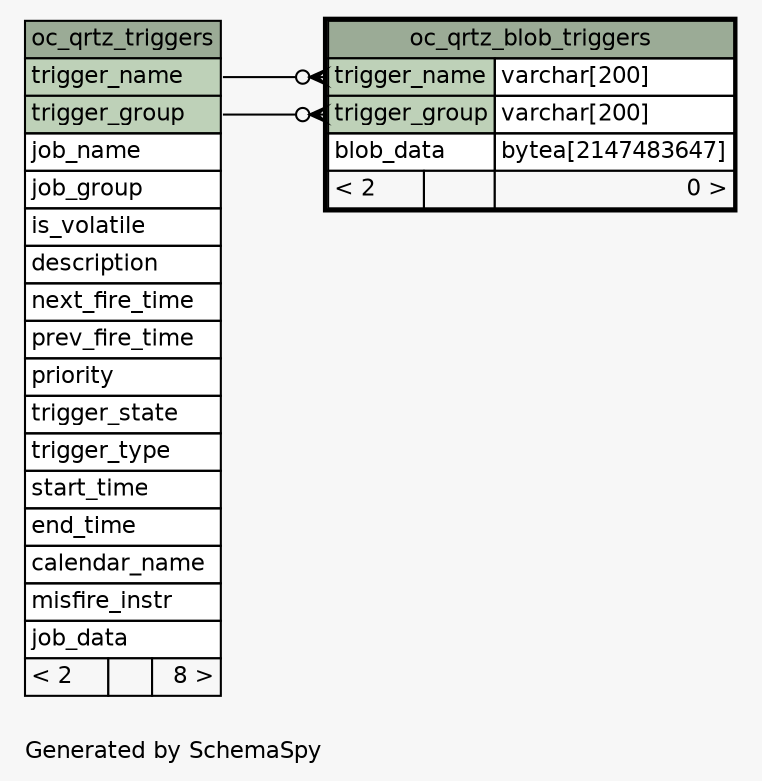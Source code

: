 // dot 2.28.0 on Windows Vista 6.0
// SchemaSpy rev 590
digraph "oneDegreeRelationshipsDiagram" {
  graph [
    rankdir="RL"
    bgcolor="#f7f7f7"
    label="\nGenerated by SchemaSpy"
    labeljust="l"
    nodesep="0.18"
    ranksep="0.46"
    fontname="Helvetica"
    fontsize="11"
  ];
  node [
    fontname="Helvetica"
    fontsize="11"
    shape="plaintext"
  ];
  edge [
    arrowsize="0.8"
  ];
  "oc_qrtz_blob_triggers":"trigger_group":w -> "oc_qrtz_triggers":"trigger_group":e [arrowhead=none dir=back arrowtail=crowodot];
  "oc_qrtz_blob_triggers":"trigger_name":w -> "oc_qrtz_triggers":"trigger_name":e [arrowhead=none dir=back arrowtail=crowodot];
  "oc_qrtz_blob_triggers" [
    label=<
    <TABLE BORDER="2" CELLBORDER="1" CELLSPACING="0" BGCOLOR="#ffffff">
      <TR><TD COLSPAN="3" BGCOLOR="#9bab96" ALIGN="CENTER">oc_qrtz_blob_triggers</TD></TR>
      <TR><TD PORT="trigger_name" COLSPAN="2" BGCOLOR="#bed1b8" ALIGN="LEFT">trigger_name</TD><TD PORT="trigger_name.type" ALIGN="LEFT">varchar[200]</TD></TR>
      <TR><TD PORT="trigger_group" COLSPAN="2" BGCOLOR="#bed1b8" ALIGN="LEFT">trigger_group</TD><TD PORT="trigger_group.type" ALIGN="LEFT">varchar[200]</TD></TR>
      <TR><TD PORT="blob_data" COLSPAN="2" ALIGN="LEFT">blob_data</TD><TD PORT="blob_data.type" ALIGN="LEFT">bytea[2147483647]</TD></TR>
      <TR><TD ALIGN="LEFT" BGCOLOR="#f7f7f7">&lt; 2</TD><TD ALIGN="RIGHT" BGCOLOR="#f7f7f7">  </TD><TD ALIGN="RIGHT" BGCOLOR="#f7f7f7">0 &gt;</TD></TR>
    </TABLE>>
    URL="oc_qrtz_blob_triggers.html"
    tooltip="oc_qrtz_blob_triggers"
  ];
  "oc_qrtz_triggers" [
    label=<
    <TABLE BORDER="0" CELLBORDER="1" CELLSPACING="0" BGCOLOR="#ffffff">
      <TR><TD COLSPAN="3" BGCOLOR="#9bab96" ALIGN="CENTER">oc_qrtz_triggers</TD></TR>
      <TR><TD PORT="trigger_name" COLSPAN="3" BGCOLOR="#bed1b8" ALIGN="LEFT">trigger_name</TD></TR>
      <TR><TD PORT="trigger_group" COLSPAN="3" BGCOLOR="#bed1b8" ALIGN="LEFT">trigger_group</TD></TR>
      <TR><TD PORT="job_name" COLSPAN="3" ALIGN="LEFT">job_name</TD></TR>
      <TR><TD PORT="job_group" COLSPAN="3" ALIGN="LEFT">job_group</TD></TR>
      <TR><TD PORT="is_volatile" COLSPAN="3" ALIGN="LEFT">is_volatile</TD></TR>
      <TR><TD PORT="description" COLSPAN="3" ALIGN="LEFT">description</TD></TR>
      <TR><TD PORT="next_fire_time" COLSPAN="3" ALIGN="LEFT">next_fire_time</TD></TR>
      <TR><TD PORT="prev_fire_time" COLSPAN="3" ALIGN="LEFT">prev_fire_time</TD></TR>
      <TR><TD PORT="priority" COLSPAN="3" ALIGN="LEFT">priority</TD></TR>
      <TR><TD PORT="trigger_state" COLSPAN="3" ALIGN="LEFT">trigger_state</TD></TR>
      <TR><TD PORT="trigger_type" COLSPAN="3" ALIGN="LEFT">trigger_type</TD></TR>
      <TR><TD PORT="start_time" COLSPAN="3" ALIGN="LEFT">start_time</TD></TR>
      <TR><TD PORT="end_time" COLSPAN="3" ALIGN="LEFT">end_time</TD></TR>
      <TR><TD PORT="calendar_name" COLSPAN="3" ALIGN="LEFT">calendar_name</TD></TR>
      <TR><TD PORT="misfire_instr" COLSPAN="3" ALIGN="LEFT">misfire_instr</TD></TR>
      <TR><TD PORT="job_data" COLSPAN="3" ALIGN="LEFT">job_data</TD></TR>
      <TR><TD ALIGN="LEFT" BGCOLOR="#f7f7f7">&lt; 2</TD><TD ALIGN="RIGHT" BGCOLOR="#f7f7f7">  </TD><TD ALIGN="RIGHT" BGCOLOR="#f7f7f7">8 &gt;</TD></TR>
    </TABLE>>
    URL="oc_qrtz_triggers.html"
    tooltip="oc_qrtz_triggers"
  ];
}
